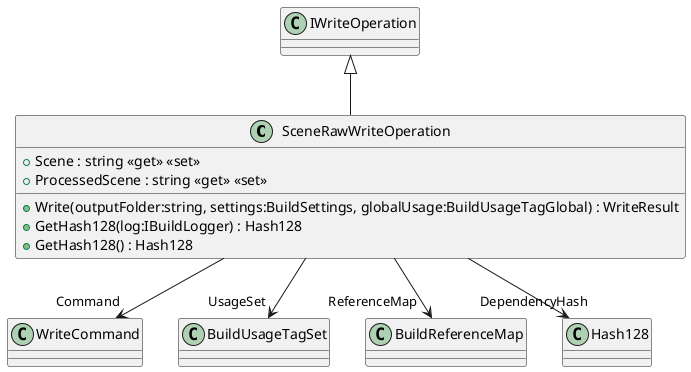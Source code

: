 @startuml
class SceneRawWriteOperation {
    + Scene : string <<get>> <<set>>
    + ProcessedScene : string <<get>> <<set>>
    + Write(outputFolder:string, settings:BuildSettings, globalUsage:BuildUsageTagGlobal) : WriteResult
    + GetHash128(log:IBuildLogger) : Hash128
    + GetHash128() : Hash128
}
IWriteOperation <|-- SceneRawWriteOperation
SceneRawWriteOperation --> "Command" WriteCommand
SceneRawWriteOperation --> "UsageSet" BuildUsageTagSet
SceneRawWriteOperation --> "ReferenceMap" BuildReferenceMap
SceneRawWriteOperation --> "DependencyHash" Hash128
@enduml
